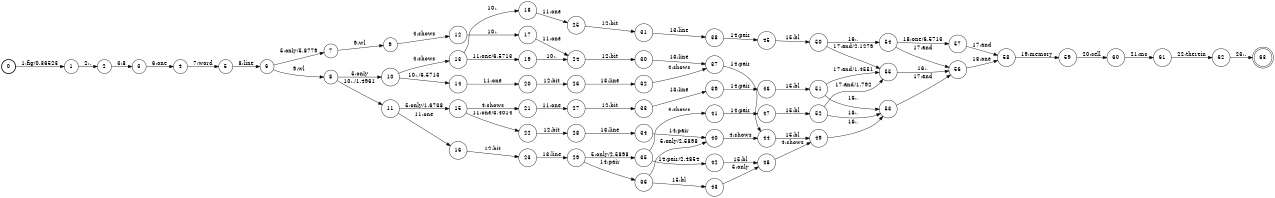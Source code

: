digraph FST {
rankdir = LR;
size = "8.5,11";
label = "";
center = 1;
orientation = Portrait;
ranksep = "0.4";
nodesep = "0.25";
0 [label = "0", shape = circle, style = bold, fontsize = 14]
	0 -> 1 [label = "1:fig/0.36523", fontsize = 14];
1 [label = "1", shape = circle, style = solid, fontsize = 14]
	1 -> 2 [label = "2:.", fontsize = 14];
2 [label = "2", shape = circle, style = solid, fontsize = 14]
	2 -> 3 [label = "3:8", fontsize = 14];
3 [label = "3", shape = circle, style = solid, fontsize = 14]
	3 -> 4 [label = "6:one", fontsize = 14];
4 [label = "4", shape = circle, style = solid, fontsize = 14]
	4 -> 5 [label = "7:word", fontsize = 14];
5 [label = "5", shape = circle, style = solid, fontsize = 14]
	5 -> 6 [label = "8:line", fontsize = 14];
6 [label = "6", shape = circle, style = solid, fontsize = 14]
	6 -> 7 [label = "5:only/5.8779", fontsize = 14];
	6 -> 8 [label = "9:wl", fontsize = 14];
7 [label = "7", shape = circle, style = solid, fontsize = 14]
	7 -> 9 [label = "9:wl", fontsize = 14];
8 [label = "8", shape = circle, style = solid, fontsize = 14]
	8 -> 10 [label = "5:only", fontsize = 14];
	8 -> 11 [label = "10:,/1.4961", fontsize = 14];
9 [label = "9", shape = circle, style = solid, fontsize = 14]
	9 -> 12 [label = "4:shows", fontsize = 14];
10 [label = "10", shape = circle, style = solid, fontsize = 14]
	10 -> 13 [label = "4:shows", fontsize = 14];
	10 -> 14 [label = "10:,/6.5713", fontsize = 14];
11 [label = "11", shape = circle, style = solid, fontsize = 14]
	11 -> 15 [label = "5:only/1.6738", fontsize = 14];
	11 -> 16 [label = "11:one", fontsize = 14];
12 [label = "12", shape = circle, style = solid, fontsize = 14]
	12 -> 17 [label = "10:,", fontsize = 14];
13 [label = "13", shape = circle, style = solid, fontsize = 14]
	13 -> 19 [label = "11:one/6.5713", fontsize = 14];
	13 -> 18 [label = "10:,", fontsize = 14];
14 [label = "14", shape = circle, style = solid, fontsize = 14]
	14 -> 20 [label = "11:one", fontsize = 14];
15 [label = "15", shape = circle, style = solid, fontsize = 14]
	15 -> 21 [label = "4:shows", fontsize = 14];
	15 -> 22 [label = "11:one/3.4014", fontsize = 14];
16 [label = "16", shape = circle, style = solid, fontsize = 14]
	16 -> 23 [label = "12:bit", fontsize = 14];
17 [label = "17", shape = circle, style = solid, fontsize = 14]
	17 -> 24 [label = "11:one", fontsize = 14];
18 [label = "18", shape = circle, style = solid, fontsize = 14]
	18 -> 25 [label = "11:one", fontsize = 14];
19 [label = "19", shape = circle, style = solid, fontsize = 14]
	19 -> 24 [label = "10:,", fontsize = 14];
20 [label = "20", shape = circle, style = solid, fontsize = 14]
	20 -> 26 [label = "12:bit", fontsize = 14];
21 [label = "21", shape = circle, style = solid, fontsize = 14]
	21 -> 27 [label = "11:one", fontsize = 14];
22 [label = "22", shape = circle, style = solid, fontsize = 14]
	22 -> 28 [label = "12:bit", fontsize = 14];
23 [label = "23", shape = circle, style = solid, fontsize = 14]
	23 -> 29 [label = "13:line", fontsize = 14];
24 [label = "24", shape = circle, style = solid, fontsize = 14]
	24 -> 30 [label = "12:bit", fontsize = 14];
25 [label = "25", shape = circle, style = solid, fontsize = 14]
	25 -> 31 [label = "12:bit", fontsize = 14];
26 [label = "26", shape = circle, style = solid, fontsize = 14]
	26 -> 32 [label = "13:line", fontsize = 14];
27 [label = "27", shape = circle, style = solid, fontsize = 14]
	27 -> 33 [label = "12:bit", fontsize = 14];
28 [label = "28", shape = circle, style = solid, fontsize = 14]
	28 -> 34 [label = "13:line", fontsize = 14];
29 [label = "29", shape = circle, style = solid, fontsize = 14]
	29 -> 35 [label = "5:only/2.5898", fontsize = 14];
	29 -> 36 [label = "14:pair", fontsize = 14];
30 [label = "30", shape = circle, style = solid, fontsize = 14]
	30 -> 37 [label = "13:line", fontsize = 14];
31 [label = "31", shape = circle, style = solid, fontsize = 14]
	31 -> 38 [label = "13:line", fontsize = 14];
32 [label = "32", shape = circle, style = solid, fontsize = 14]
	32 -> 37 [label = "4:shows", fontsize = 14];
33 [label = "33", shape = circle, style = solid, fontsize = 14]
	33 -> 39 [label = "13:line", fontsize = 14];
34 [label = "34", shape = circle, style = solid, fontsize = 14]
	34 -> 40 [label = "14:pair", fontsize = 14];
35 [label = "35", shape = circle, style = solid, fontsize = 14]
	35 -> 41 [label = "4:shows", fontsize = 14];
	35 -> 42 [label = "14:pair/2.4854", fontsize = 14];
36 [label = "36", shape = circle, style = solid, fontsize = 14]
	36 -> 40 [label = "5:only/2.5898", fontsize = 14];
	36 -> 43 [label = "15:bl", fontsize = 14];
37 [label = "37", shape = circle, style = solid, fontsize = 14]
	37 -> 44 [label = "14:pair", fontsize = 14];
38 [label = "38", shape = circle, style = solid, fontsize = 14]
	38 -> 45 [label = "14:pair", fontsize = 14];
39 [label = "39", shape = circle, style = solid, fontsize = 14]
	39 -> 46 [label = "14:pair", fontsize = 14];
40 [label = "40", shape = circle, style = solid, fontsize = 14]
	40 -> 44 [label = "4:shows", fontsize = 14];
41 [label = "41", shape = circle, style = solid, fontsize = 14]
	41 -> 47 [label = "14:pair", fontsize = 14];
42 [label = "42", shape = circle, style = solid, fontsize = 14]
	42 -> 48 [label = "15:bl", fontsize = 14];
43 [label = "43", shape = circle, style = solid, fontsize = 14]
	43 -> 48 [label = "5:only", fontsize = 14];
44 [label = "44", shape = circle, style = solid, fontsize = 14]
	44 -> 49 [label = "15:bl", fontsize = 14];
45 [label = "45", shape = circle, style = solid, fontsize = 14]
	45 -> 50 [label = "15:bl", fontsize = 14];
46 [label = "46", shape = circle, style = solid, fontsize = 14]
	46 -> 51 [label = "15:bl", fontsize = 14];
47 [label = "47", shape = circle, style = solid, fontsize = 14]
	47 -> 52 [label = "15:bl", fontsize = 14];
48 [label = "48", shape = circle, style = solid, fontsize = 14]
	48 -> 49 [label = "4:shows", fontsize = 14];
49 [label = "49", shape = circle, style = solid, fontsize = 14]
	49 -> 53 [label = "16:,", fontsize = 14];
50 [label = "50", shape = circle, style = solid, fontsize = 14]
	50 -> 54 [label = "16:,", fontsize = 14];
	50 -> 55 [label = "17:and/2.1279", fontsize = 14];
51 [label = "51", shape = circle, style = solid, fontsize = 14]
	51 -> 53 [label = "16:,", fontsize = 14];
	51 -> 55 [label = "17:and/1.4551", fontsize = 14];
52 [label = "52", shape = circle, style = solid, fontsize = 14]
	52 -> 53 [label = "16:,", fontsize = 14];
	52 -> 55 [label = "17:and/1.792", fontsize = 14];
53 [label = "53", shape = circle, style = solid, fontsize = 14]
	53 -> 56 [label = "17:and", fontsize = 14];
54 [label = "54", shape = circle, style = solid, fontsize = 14]
	54 -> 57 [label = "18:one/6.5713", fontsize = 14];
	54 -> 56 [label = "17:and", fontsize = 14];
55 [label = "55", shape = circle, style = solid, fontsize = 14]
	55 -> 56 [label = "16:,", fontsize = 14];
56 [label = "56", shape = circle, style = solid, fontsize = 14]
	56 -> 58 [label = "18:one", fontsize = 14];
57 [label = "57", shape = circle, style = solid, fontsize = 14]
	57 -> 58 [label = "17:and", fontsize = 14];
58 [label = "58", shape = circle, style = solid, fontsize = 14]
	58 -> 59 [label = "19:memory", fontsize = 14];
59 [label = "59", shape = circle, style = solid, fontsize = 14]
	59 -> 60 [label = "20:cell", fontsize = 14];
60 [label = "60", shape = circle, style = solid, fontsize = 14]
	60 -> 61 [label = "21:mc", fontsize = 14];
61 [label = "61", shape = circle, style = solid, fontsize = 14]
	61 -> 62 [label = "22:therein", fontsize = 14];
62 [label = "62", shape = circle, style = solid, fontsize = 14]
	62 -> 63 [label = "23:.", fontsize = 14];
63 [label = "63", shape = doublecircle, style = solid, fontsize = 14]
}
